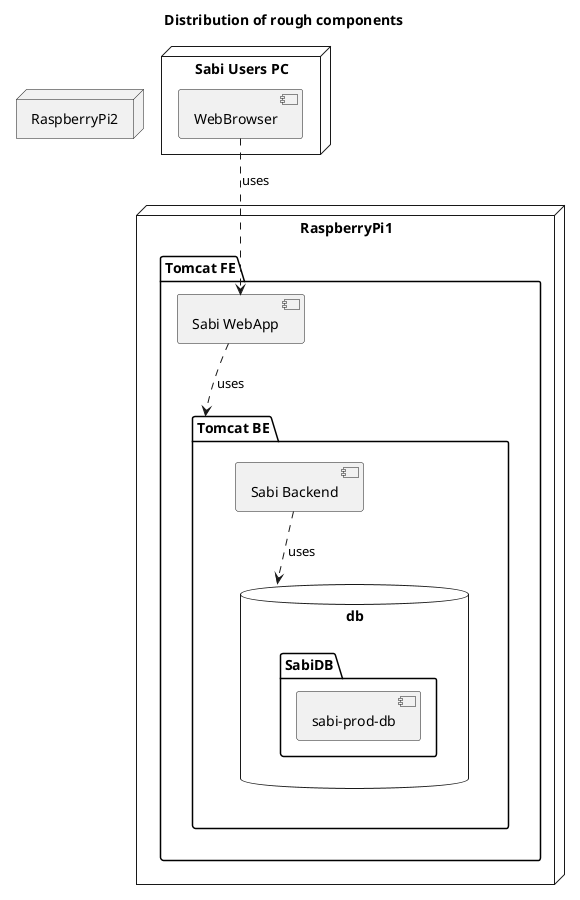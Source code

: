 @startuml

title Distribution of rough components


  node "RaspberryPi1" {
    package "Tomcat FE" {
      [Sabi WebApp] ..> [Tomcat BE] : uses
    }
  }

  node "RaspberryPi2" {
      package "Tomcat BE" {
         [Sabi Backend] ..> db : uses
      }
   }

 node "Sabi Users PC" {
   [WebBrowser] ..> [Sabi WebApp] : uses
 }

 database "MySQL" as db {
    folder "SabiDB" {
      [sabi-prod-db]
    }
 }

@enduml